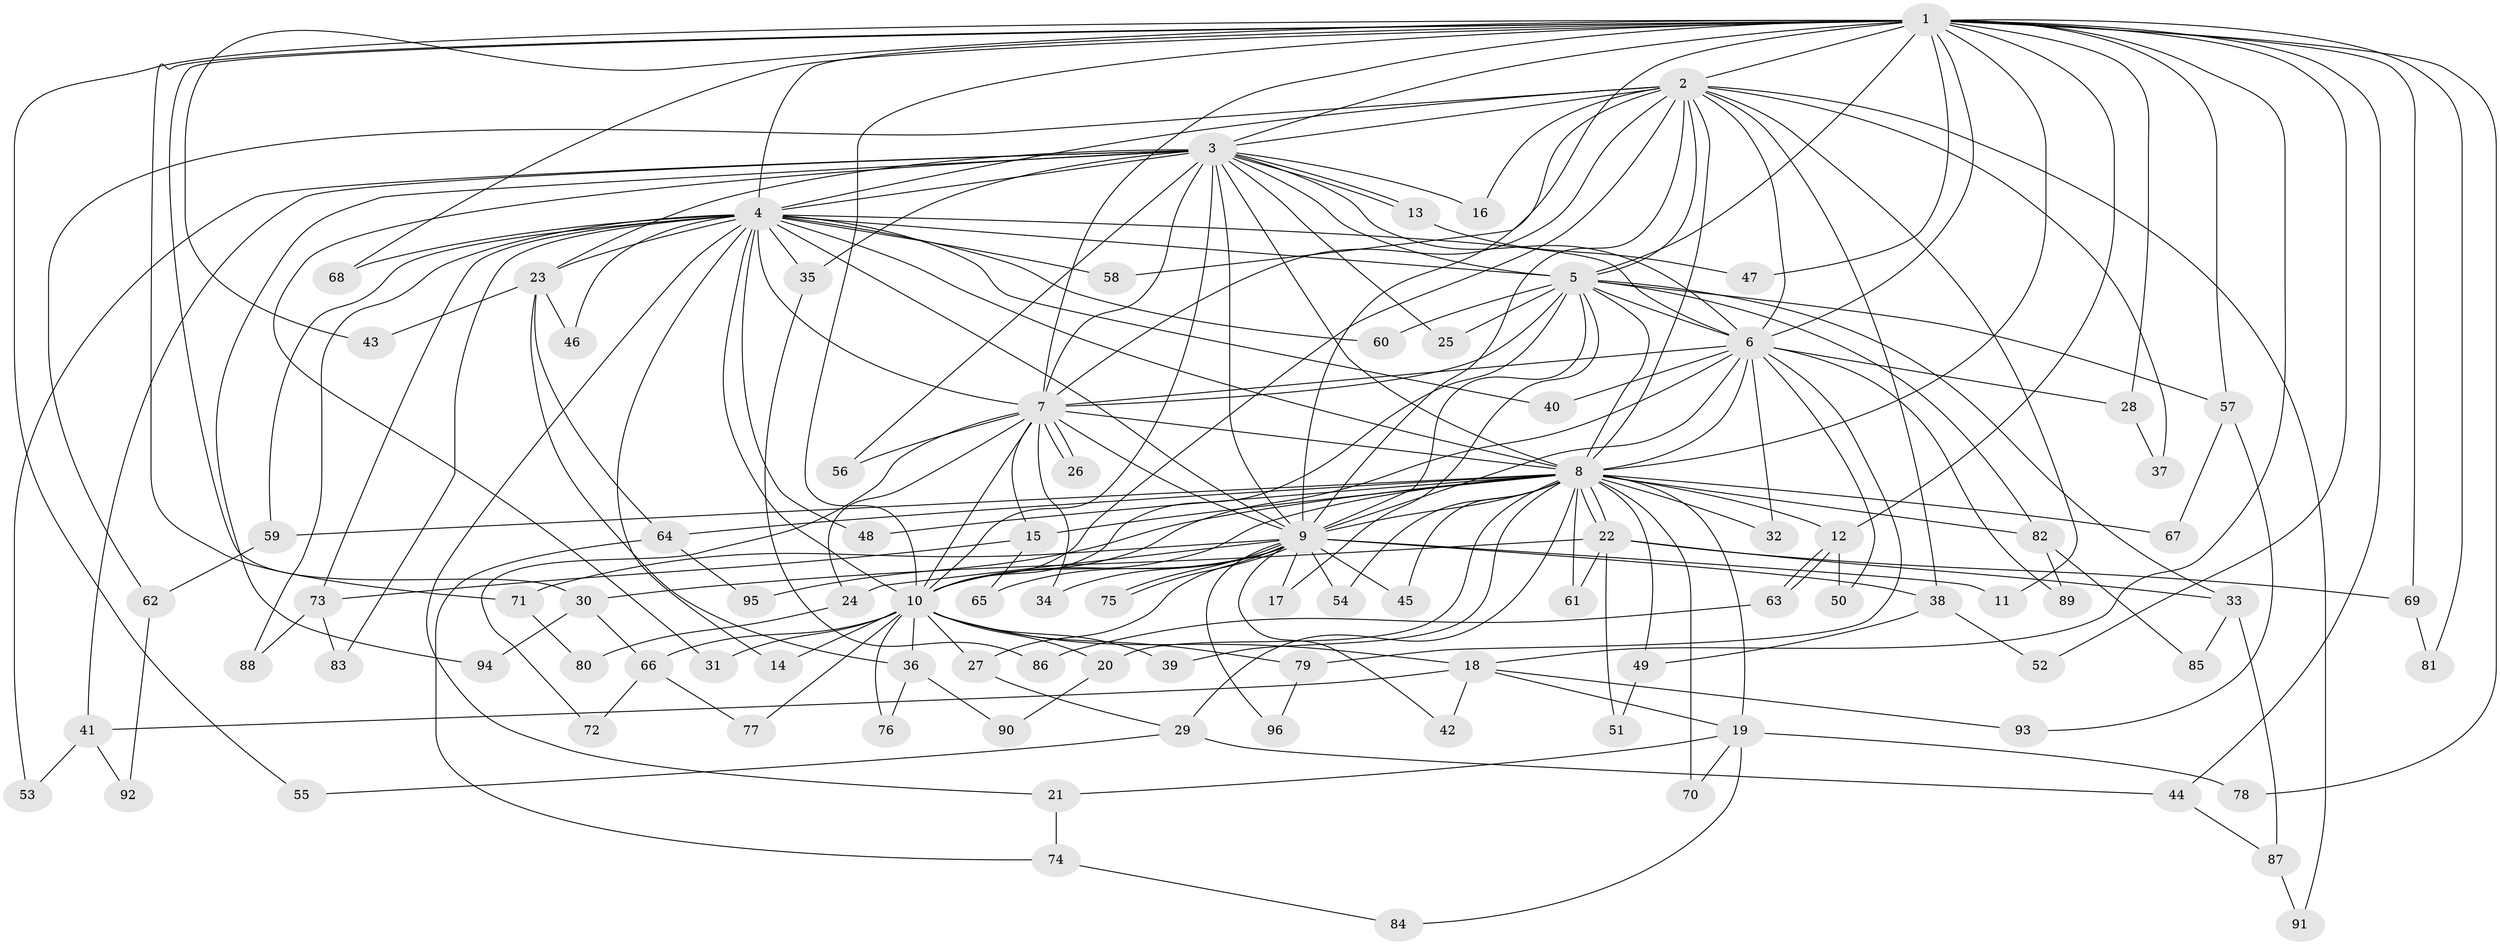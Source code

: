 // Generated by graph-tools (version 1.1) at 2025/35/03/09/25 02:35:06]
// undirected, 96 vertices, 217 edges
graph export_dot {
graph [start="1"]
  node [color=gray90,style=filled];
  1;
  2;
  3;
  4;
  5;
  6;
  7;
  8;
  9;
  10;
  11;
  12;
  13;
  14;
  15;
  16;
  17;
  18;
  19;
  20;
  21;
  22;
  23;
  24;
  25;
  26;
  27;
  28;
  29;
  30;
  31;
  32;
  33;
  34;
  35;
  36;
  37;
  38;
  39;
  40;
  41;
  42;
  43;
  44;
  45;
  46;
  47;
  48;
  49;
  50;
  51;
  52;
  53;
  54;
  55;
  56;
  57;
  58;
  59;
  60;
  61;
  62;
  63;
  64;
  65;
  66;
  67;
  68;
  69;
  70;
  71;
  72;
  73;
  74;
  75;
  76;
  77;
  78;
  79;
  80;
  81;
  82;
  83;
  84;
  85;
  86;
  87;
  88;
  89;
  90;
  91;
  92;
  93;
  94;
  95;
  96;
  1 -- 2;
  1 -- 3;
  1 -- 4;
  1 -- 5;
  1 -- 6;
  1 -- 7;
  1 -- 8;
  1 -- 9;
  1 -- 10;
  1 -- 12;
  1 -- 18;
  1 -- 28;
  1 -- 30;
  1 -- 43;
  1 -- 44;
  1 -- 47;
  1 -- 52;
  1 -- 55;
  1 -- 57;
  1 -- 68;
  1 -- 69;
  1 -- 71;
  1 -- 78;
  1 -- 81;
  2 -- 3;
  2 -- 4;
  2 -- 5;
  2 -- 6;
  2 -- 7;
  2 -- 8;
  2 -- 9;
  2 -- 10;
  2 -- 11;
  2 -- 16;
  2 -- 37;
  2 -- 38;
  2 -- 58;
  2 -- 62;
  2 -- 91;
  3 -- 4;
  3 -- 5;
  3 -- 6;
  3 -- 7;
  3 -- 8;
  3 -- 9;
  3 -- 10;
  3 -- 13;
  3 -- 13;
  3 -- 16;
  3 -- 23;
  3 -- 25;
  3 -- 31;
  3 -- 35;
  3 -- 41;
  3 -- 53;
  3 -- 56;
  3 -- 94;
  4 -- 5;
  4 -- 6;
  4 -- 7;
  4 -- 8;
  4 -- 9;
  4 -- 10;
  4 -- 14;
  4 -- 21;
  4 -- 23;
  4 -- 35;
  4 -- 40;
  4 -- 46;
  4 -- 48;
  4 -- 58;
  4 -- 59;
  4 -- 60;
  4 -- 68;
  4 -- 73;
  4 -- 83;
  4 -- 88;
  5 -- 6;
  5 -- 7;
  5 -- 8;
  5 -- 9;
  5 -- 10;
  5 -- 17;
  5 -- 25;
  5 -- 33;
  5 -- 57;
  5 -- 60;
  5 -- 82;
  6 -- 7;
  6 -- 8;
  6 -- 9;
  6 -- 10;
  6 -- 28;
  6 -- 32;
  6 -- 40;
  6 -- 50;
  6 -- 79;
  6 -- 89;
  7 -- 8;
  7 -- 9;
  7 -- 10;
  7 -- 15;
  7 -- 24;
  7 -- 26;
  7 -- 26;
  7 -- 34;
  7 -- 56;
  7 -- 72;
  8 -- 9;
  8 -- 10;
  8 -- 12;
  8 -- 15;
  8 -- 19;
  8 -- 20;
  8 -- 22;
  8 -- 22;
  8 -- 29;
  8 -- 32;
  8 -- 39;
  8 -- 45;
  8 -- 48;
  8 -- 49;
  8 -- 54;
  8 -- 59;
  8 -- 61;
  8 -- 64;
  8 -- 67;
  8 -- 70;
  8 -- 82;
  8 -- 95;
  9 -- 10;
  9 -- 11;
  9 -- 17;
  9 -- 24;
  9 -- 27;
  9 -- 34;
  9 -- 38;
  9 -- 42;
  9 -- 45;
  9 -- 54;
  9 -- 65;
  9 -- 71;
  9 -- 75;
  9 -- 75;
  9 -- 96;
  10 -- 14;
  10 -- 18;
  10 -- 20;
  10 -- 27;
  10 -- 31;
  10 -- 36;
  10 -- 39;
  10 -- 66;
  10 -- 76;
  10 -- 77;
  10 -- 79;
  12 -- 50;
  12 -- 63;
  12 -- 63;
  13 -- 47;
  15 -- 65;
  15 -- 73;
  18 -- 19;
  18 -- 41;
  18 -- 42;
  18 -- 93;
  19 -- 21;
  19 -- 70;
  19 -- 78;
  19 -- 84;
  20 -- 90;
  21 -- 74;
  22 -- 30;
  22 -- 33;
  22 -- 51;
  22 -- 61;
  22 -- 69;
  23 -- 36;
  23 -- 43;
  23 -- 46;
  23 -- 64;
  24 -- 80;
  27 -- 29;
  28 -- 37;
  29 -- 44;
  29 -- 55;
  30 -- 66;
  30 -- 94;
  33 -- 85;
  33 -- 87;
  35 -- 86;
  36 -- 76;
  36 -- 90;
  38 -- 49;
  38 -- 52;
  41 -- 53;
  41 -- 92;
  44 -- 87;
  49 -- 51;
  57 -- 67;
  57 -- 93;
  59 -- 62;
  62 -- 92;
  63 -- 86;
  64 -- 74;
  64 -- 95;
  66 -- 72;
  66 -- 77;
  69 -- 81;
  71 -- 80;
  73 -- 83;
  73 -- 88;
  74 -- 84;
  79 -- 96;
  82 -- 85;
  82 -- 89;
  87 -- 91;
}
